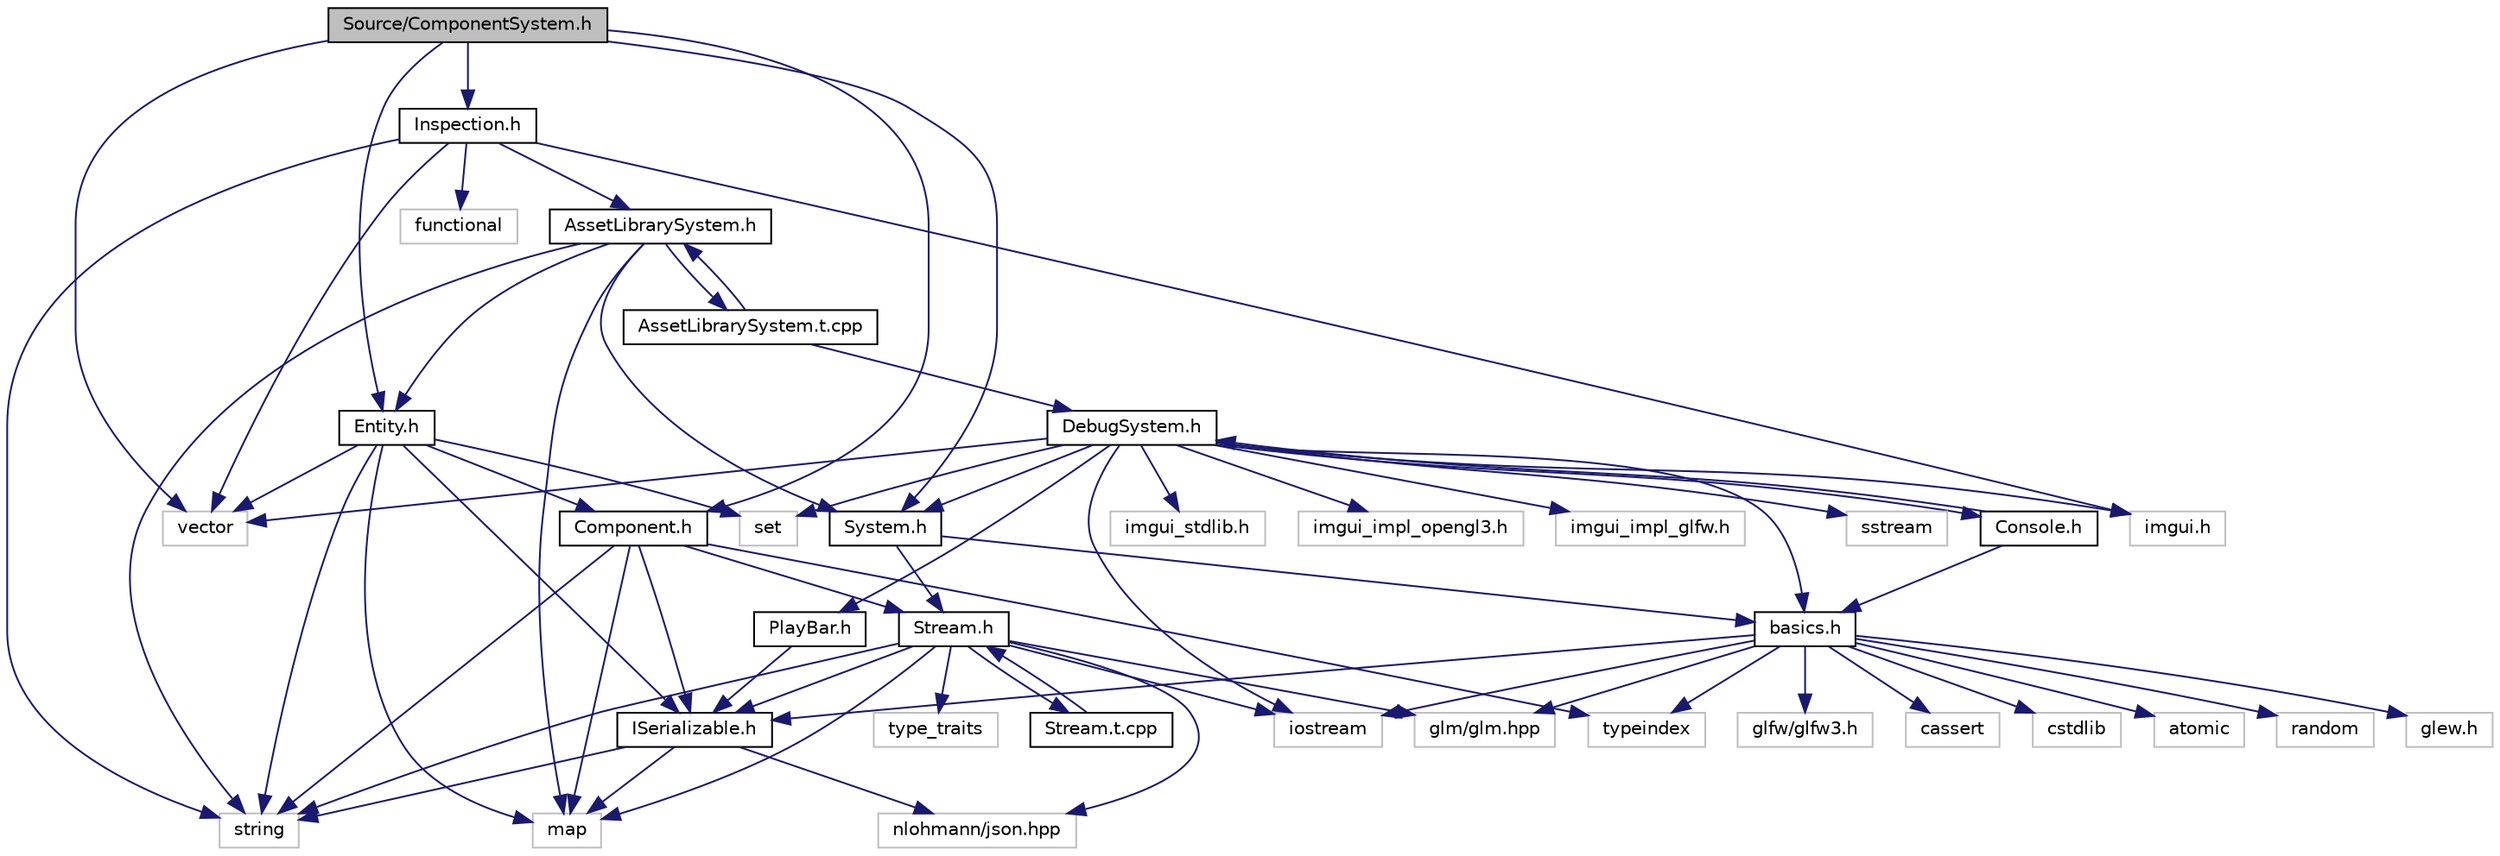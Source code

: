 digraph "Source/ComponentSystem.h"
{
 // LATEX_PDF_SIZE
  edge [fontname="Helvetica",fontsize="10",labelfontname="Helvetica",labelfontsize="10"];
  node [fontname="Helvetica",fontsize="10",shape=record];
  Node1 [label="Source/ComponentSystem.h",height=0.2,width=0.4,color="black", fillcolor="grey75", style="filled", fontcolor="black",tooltip="System that keeps track of a specific kind of Component."];
  Node1 -> Node2 [color="midnightblue",fontsize="10",style="solid"];
  Node2 [label="System.h",height=0.2,width=0.4,color="black", fillcolor="white", style="filled",URL="$System_8h.html",tooltip="Base class for all Systems."];
  Node2 -> Node3 [color="midnightblue",fontsize="10",style="solid"];
  Node3 [label="basics.h",height=0.2,width=0.4,color="black", fillcolor="white", style="filled",URL="$basics_8h_source.html",tooltip=" "];
  Node3 -> Node4 [color="midnightblue",fontsize="10",style="solid"];
  Node4 [label="glew.h",height=0.2,width=0.4,color="grey75", fillcolor="white", style="filled",tooltip=" "];
  Node3 -> Node5 [color="midnightblue",fontsize="10",style="solid"];
  Node5 [label="glfw/glfw3.h",height=0.2,width=0.4,color="grey75", fillcolor="white", style="filled",tooltip=" "];
  Node3 -> Node6 [color="midnightblue",fontsize="10",style="solid"];
  Node6 [label="glm/glm.hpp",height=0.2,width=0.4,color="grey75", fillcolor="white", style="filled",tooltip=" "];
  Node3 -> Node7 [color="midnightblue",fontsize="10",style="solid"];
  Node7 [label="iostream",height=0.2,width=0.4,color="grey75", fillcolor="white", style="filled",tooltip=" "];
  Node3 -> Node8 [color="midnightblue",fontsize="10",style="solid"];
  Node8 [label="cassert",height=0.2,width=0.4,color="grey75", fillcolor="white", style="filled",tooltip=" "];
  Node3 -> Node9 [color="midnightblue",fontsize="10",style="solid"];
  Node9 [label="cstdlib",height=0.2,width=0.4,color="grey75", fillcolor="white", style="filled",tooltip=" "];
  Node3 -> Node10 [color="midnightblue",fontsize="10",style="solid"];
  Node10 [label="atomic",height=0.2,width=0.4,color="grey75", fillcolor="white", style="filled",tooltip=" "];
  Node3 -> Node11 [color="midnightblue",fontsize="10",style="solid"];
  Node11 [label="typeindex",height=0.2,width=0.4,color="grey75", fillcolor="white", style="filled",tooltip=" "];
  Node3 -> Node12 [color="midnightblue",fontsize="10",style="solid"];
  Node12 [label="random",height=0.2,width=0.4,color="grey75", fillcolor="white", style="filled",tooltip=" "];
  Node3 -> Node13 [color="midnightblue",fontsize="10",style="solid"];
  Node13 [label="ISerializable.h",height=0.2,width=0.4,color="black", fillcolor="white", style="filled",URL="$ISerializable_8h.html",tooltip="interface for all serializable objects"];
  Node13 -> Node14 [color="midnightblue",fontsize="10",style="solid"];
  Node14 [label="map",height=0.2,width=0.4,color="grey75", fillcolor="white", style="filled",tooltip=" "];
  Node13 -> Node15 [color="midnightblue",fontsize="10",style="solid"];
  Node15 [label="string",height=0.2,width=0.4,color="grey75", fillcolor="white", style="filled",tooltip=" "];
  Node13 -> Node16 [color="midnightblue",fontsize="10",style="solid"];
  Node16 [label="nlohmann/json.hpp",height=0.2,width=0.4,color="grey75", fillcolor="white", style="filled",tooltip=" "];
  Node2 -> Node17 [color="midnightblue",fontsize="10",style="solid"];
  Node17 [label="Stream.h",height=0.2,width=0.4,color="black", fillcolor="white", style="filled",URL="$Stream_8h.html",tooltip="JSON File reading/writing."];
  Node17 -> Node15 [color="midnightblue",fontsize="10",style="solid"];
  Node17 -> Node14 [color="midnightblue",fontsize="10",style="solid"];
  Node17 -> Node6 [color="midnightblue",fontsize="10",style="solid"];
  Node17 -> Node16 [color="midnightblue",fontsize="10",style="solid"];
  Node17 -> Node18 [color="midnightblue",fontsize="10",style="solid"];
  Node18 [label="type_traits",height=0.2,width=0.4,color="grey75", fillcolor="white", style="filled",tooltip=" "];
  Node17 -> Node7 [color="midnightblue",fontsize="10",style="solid"];
  Node17 -> Node13 [color="midnightblue",fontsize="10",style="solid"];
  Node17 -> Node19 [color="midnightblue",fontsize="10",style="solid"];
  Node19 [label="Stream.t.cpp",height=0.2,width=0.4,color="black", fillcolor="white", style="filled",URL="$Stream_8t_8cpp.html",tooltip="JSON File reading/writing."];
  Node19 -> Node17 [color="midnightblue",fontsize="10",style="solid"];
  Node1 -> Node20 [color="midnightblue",fontsize="10",style="solid"];
  Node20 [label="Component.h",height=0.2,width=0.4,color="black", fillcolor="white", style="filled",URL="$Component_8h.html",tooltip="Virtual component header."];
  Node20 -> Node11 [color="midnightblue",fontsize="10",style="solid"];
  Node20 -> Node14 [color="midnightblue",fontsize="10",style="solid"];
  Node20 -> Node15 [color="midnightblue",fontsize="10",style="solid"];
  Node20 -> Node13 [color="midnightblue",fontsize="10",style="solid"];
  Node20 -> Node17 [color="midnightblue",fontsize="10",style="solid"];
  Node1 -> Node21 [color="midnightblue",fontsize="10",style="solid"];
  Node21 [label="Entity.h",height=0.2,width=0.4,color="black", fillcolor="white", style="filled",URL="$Entity_8h.html",tooltip="Entity class which holds Components."];
  Node21 -> Node20 [color="midnightblue",fontsize="10",style="solid"];
  Node21 -> Node14 [color="midnightblue",fontsize="10",style="solid"];
  Node21 -> Node15 [color="midnightblue",fontsize="10",style="solid"];
  Node21 -> Node22 [color="midnightblue",fontsize="10",style="solid"];
  Node22 [label="vector",height=0.2,width=0.4,color="grey75", fillcolor="white", style="filled",tooltip=" "];
  Node21 -> Node23 [color="midnightblue",fontsize="10",style="solid"];
  Node23 [label="set",height=0.2,width=0.4,color="grey75", fillcolor="white", style="filled",tooltip=" "];
  Node21 -> Node13 [color="midnightblue",fontsize="10",style="solid"];
  Node1 -> Node24 [color="midnightblue",fontsize="10",style="solid"];
  Node24 [label="Inspection.h",height=0.2,width=0.4,color="black", fillcolor="white", style="filled",URL="$Inspection_8h.html",tooltip="Helper methods for inspecting things."];
  Node24 -> Node25 [color="midnightblue",fontsize="10",style="solid"];
  Node25 [label="AssetLibrarySystem.h",height=0.2,width=0.4,color="black", fillcolor="white", style="filled",URL="$AssetLibrarySystem_8h.html",tooltip="Asset System."];
  Node25 -> Node2 [color="midnightblue",fontsize="10",style="solid"];
  Node25 -> Node14 [color="midnightblue",fontsize="10",style="solid"];
  Node25 -> Node15 [color="midnightblue",fontsize="10",style="solid"];
  Node25 -> Node21 [color="midnightblue",fontsize="10",style="solid"];
  Node25 -> Node26 [color="midnightblue",fontsize="10",style="solid"];
  Node26 [label="AssetLibrarySystem.t.cpp",height=0.2,width=0.4,color="black", fillcolor="white", style="filled",URL="$AssetLibrarySystem_8t_8cpp.html",tooltip="AssetLibrarySystem."];
  Node26 -> Node25 [color="midnightblue",fontsize="10",style="solid"];
  Node26 -> Node27 [color="midnightblue",fontsize="10",style="solid"];
  Node27 [label="DebugSystem.h",height=0.2,width=0.4,color="black", fillcolor="white", style="filled",URL="$DebugSystem_8h_source.html",tooltip=" "];
  Node27 -> Node3 [color="midnightblue",fontsize="10",style="solid"];
  Node27 -> Node2 [color="midnightblue",fontsize="10",style="solid"];
  Node27 -> Node22 [color="midnightblue",fontsize="10",style="solid"];
  Node27 -> Node28 [color="midnightblue",fontsize="10",style="solid"];
  Node28 [label="imgui.h",height=0.2,width=0.4,color="grey75", fillcolor="white", style="filled",tooltip=" "];
  Node27 -> Node29 [color="midnightblue",fontsize="10",style="solid"];
  Node29 [label="imgui_stdlib.h",height=0.2,width=0.4,color="grey75", fillcolor="white", style="filled",tooltip=" "];
  Node27 -> Node30 [color="midnightblue",fontsize="10",style="solid"];
  Node30 [label="imgui_impl_opengl3.h",height=0.2,width=0.4,color="grey75", fillcolor="white", style="filled",tooltip=" "];
  Node27 -> Node31 [color="midnightblue",fontsize="10",style="solid"];
  Node31 [label="imgui_impl_glfw.h",height=0.2,width=0.4,color="grey75", fillcolor="white", style="filled",tooltip=" "];
  Node27 -> Node32 [color="midnightblue",fontsize="10",style="solid"];
  Node32 [label="Console.h",height=0.2,width=0.4,color="black", fillcolor="white", style="filled",URL="$Console_8h_source.html",tooltip=" "];
  Node32 -> Node3 [color="midnightblue",fontsize="10",style="solid"];
  Node32 -> Node27 [color="midnightblue",fontsize="10",style="solid"];
  Node27 -> Node7 [color="midnightblue",fontsize="10",style="solid"];
  Node27 -> Node33 [color="midnightblue",fontsize="10",style="solid"];
  Node33 [label="sstream",height=0.2,width=0.4,color="grey75", fillcolor="white", style="filled",tooltip=" "];
  Node27 -> Node23 [color="midnightblue",fontsize="10",style="solid"];
  Node27 -> Node34 [color="midnightblue",fontsize="10",style="solid"];
  Node34 [label="PlayBar.h",height=0.2,width=0.4,color="black", fillcolor="white", style="filled",URL="$PlayBar_8h.html",tooltip="UI Bar that handles playing, pausing, and autosaves of the scene."];
  Node34 -> Node13 [color="midnightblue",fontsize="10",style="solid"];
  Node24 -> Node15 [color="midnightblue",fontsize="10",style="solid"];
  Node24 -> Node22 [color="midnightblue",fontsize="10",style="solid"];
  Node24 -> Node35 [color="midnightblue",fontsize="10",style="solid"];
  Node35 [label="functional",height=0.2,width=0.4,color="grey75", fillcolor="white", style="filled",tooltip=" "];
  Node24 -> Node28 [color="midnightblue",fontsize="10",style="solid"];
  Node1 -> Node22 [color="midnightblue",fontsize="10",style="solid"];
}
